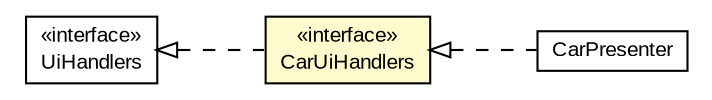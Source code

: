 #!/usr/local/bin/dot
#
# Class diagram 
# Generated by UMLGraph version R5_6-24-gf6e263 (http://www.umlgraph.org/)
#

digraph G {
	edge [fontname="arial",fontsize=10,labelfontname="arial",labelfontsize=10];
	node [fontname="arial",fontsize=10,shape=plaintext];
	nodesep=0.25;
	ranksep=0.5;
	rankdir=LR;
	// com.gwtplatform.mvp.client.UiHandlers
	c171354 [label=<<table title="com.gwtplatform.mvp.client.UiHandlers" border="0" cellborder="1" cellspacing="0" cellpadding="2" port="p" href="../../../../../mvp/client/UiHandlers.html">
		<tr><td><table border="0" cellspacing="0" cellpadding="1">
<tr><td align="center" balign="center"> &#171;interface&#187; </td></tr>
<tr><td align="center" balign="center"> UiHandlers </td></tr>
		</table></td></tr>
		</table>>, URL="../../../../../mvp/client/UiHandlers.html", fontname="arial", fontcolor="black", fontsize=10.0];
	// com.gwtplatform.carstore.client.application.cars.car.CarUiHandlers
	c171660 [label=<<table title="com.gwtplatform.carstore.client.application.cars.car.CarUiHandlers" border="0" cellborder="1" cellspacing="0" cellpadding="2" port="p" bgcolor="lemonChiffon" href="./CarUiHandlers.html">
		<tr><td><table border="0" cellspacing="0" cellpadding="1">
<tr><td align="center" balign="center"> &#171;interface&#187; </td></tr>
<tr><td align="center" balign="center"> CarUiHandlers </td></tr>
		</table></td></tr>
		</table>>, URL="./CarUiHandlers.html", fontname="arial", fontcolor="black", fontsize=10.0];
	// com.gwtplatform.carstore.client.application.cars.car.CarPresenter
	c171668 [label=<<table title="com.gwtplatform.carstore.client.application.cars.car.CarPresenter" border="0" cellborder="1" cellspacing="0" cellpadding="2" port="p" href="./CarPresenter.html">
		<tr><td><table border="0" cellspacing="0" cellpadding="1">
<tr><td align="center" balign="center"> CarPresenter </td></tr>
		</table></td></tr>
		</table>>, URL="./CarPresenter.html", fontname="arial", fontcolor="black", fontsize=10.0];
	//com.gwtplatform.carstore.client.application.cars.car.CarUiHandlers implements com.gwtplatform.mvp.client.UiHandlers
	c171354:p -> c171660:p [dir=back,arrowtail=empty,style=dashed];
	//com.gwtplatform.carstore.client.application.cars.car.CarPresenter implements com.gwtplatform.carstore.client.application.cars.car.CarUiHandlers
	c171660:p -> c171668:p [dir=back,arrowtail=empty,style=dashed];
}

